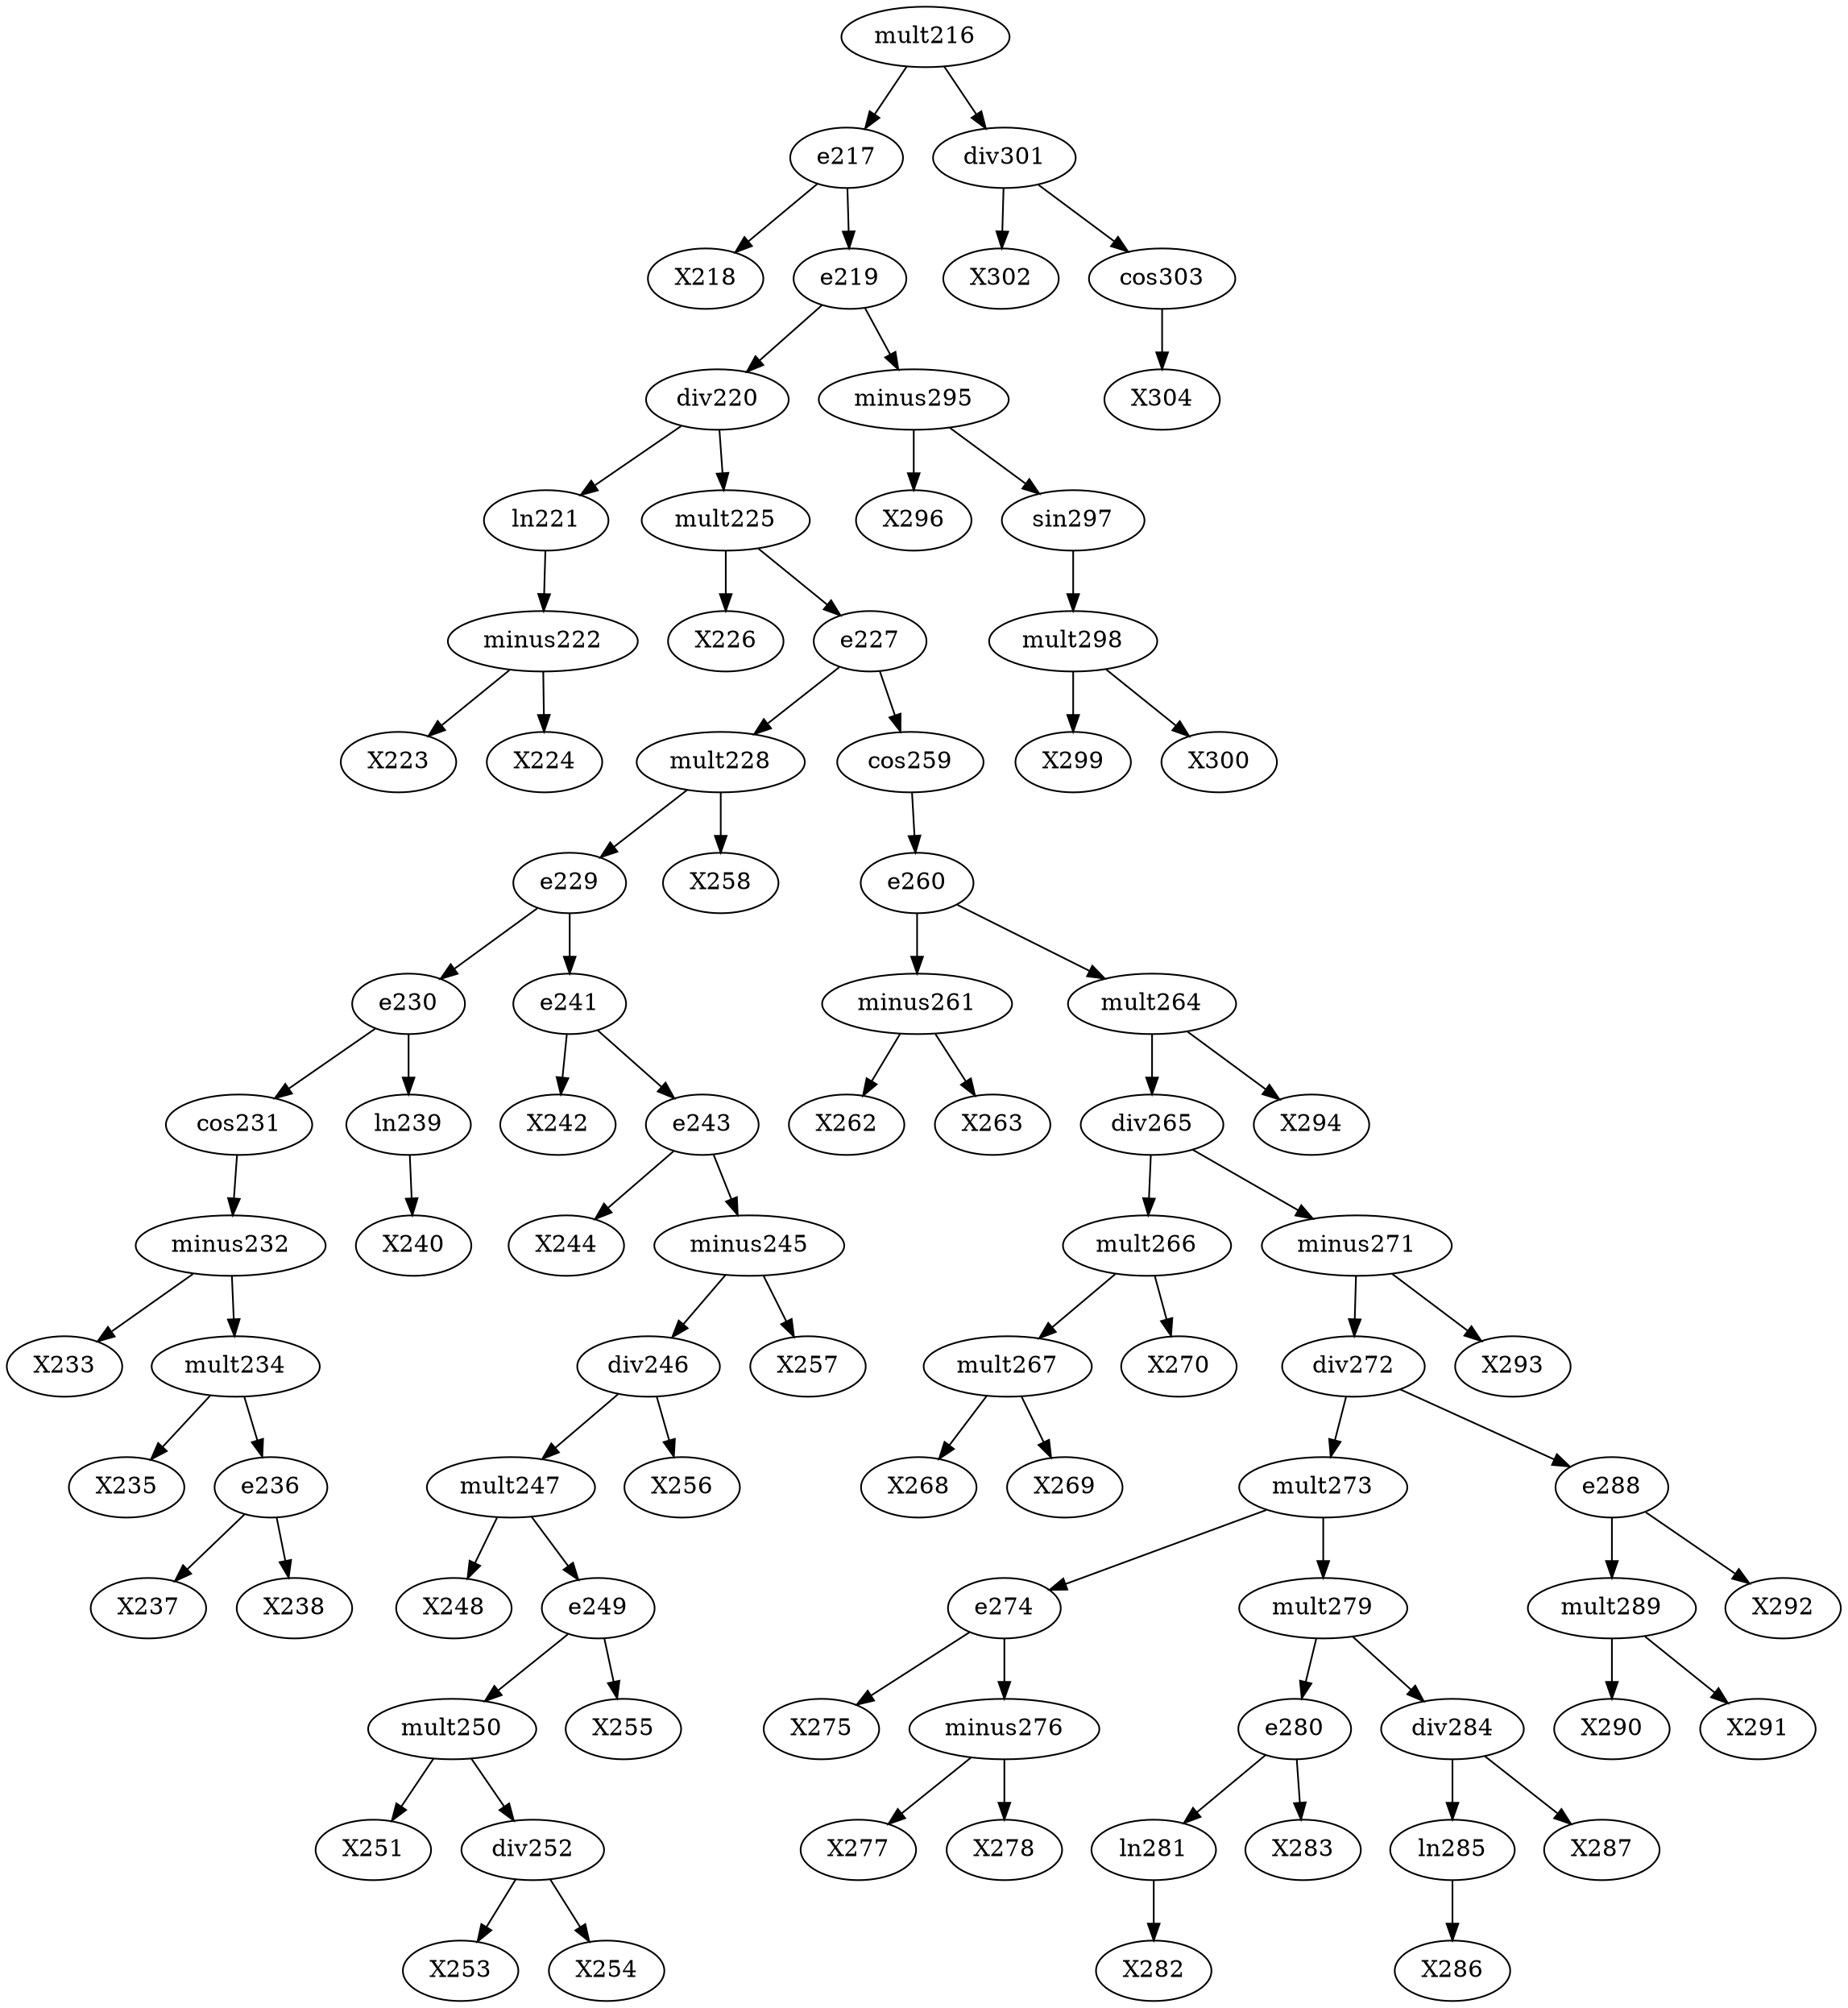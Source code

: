 digraph T {
	e217 -> X218
	minus222 -> X223
	minus222 -> X224
	ln221 -> minus222
	div220 -> ln221
	mult225 -> X226
	minus232 -> X233
	mult234 -> X235
	e236 -> X237
	e236 -> X238
	mult234 -> e236
	minus232 -> mult234
	cos231 -> minus232
	e230 -> cos231
	ln239 -> X240
	e230 -> ln239
	e229 -> e230
	e241 -> X242
	e243 -> X244
	mult247 -> X248
	mult250 -> X251
	div252 -> X253
	div252 -> X254
	mult250 -> div252
	e249 -> mult250
	e249 -> X255
	mult247 -> e249
	div246 -> mult247
	div246 -> X256
	minus245 -> div246
	minus245 -> X257
	e243 -> minus245
	e241 -> e243
	e229 -> e241
	mult228 -> e229
	mult228 -> X258
	e227 -> mult228
	minus261 -> X262
	minus261 -> X263
	e260 -> minus261
	mult267 -> X268
	mult267 -> X269
	mult266 -> mult267
	mult266 -> X270
	div265 -> mult266
	e274 -> X275
	minus276 -> X277
	minus276 -> X278
	e274 -> minus276
	mult273 -> e274
	ln281 -> X282
	e280 -> ln281
	e280 -> X283
	mult279 -> e280
	ln285 -> X286
	div284 -> ln285
	div284 -> X287
	mult279 -> div284
	mult273 -> mult279
	div272 -> mult273
	mult289 -> X290
	mult289 -> X291
	e288 -> mult289
	e288 -> X292
	div272 -> e288
	minus271 -> div272
	minus271 -> X293
	div265 -> minus271
	mult264 -> div265
	mult264 -> X294
	e260 -> mult264
	cos259 -> e260
	e227 -> cos259
	mult225 -> e227
	div220 -> mult225
	e219 -> div220
	minus295 -> X296
	mult298 -> X299
	mult298 -> X300
	sin297 -> mult298
	minus295 -> sin297
	e219 -> minus295
	e217 -> e219
	mult216 -> e217
	div301 -> X302
	cos303 -> X304
	div301 -> cos303
	mult216 -> div301
}
